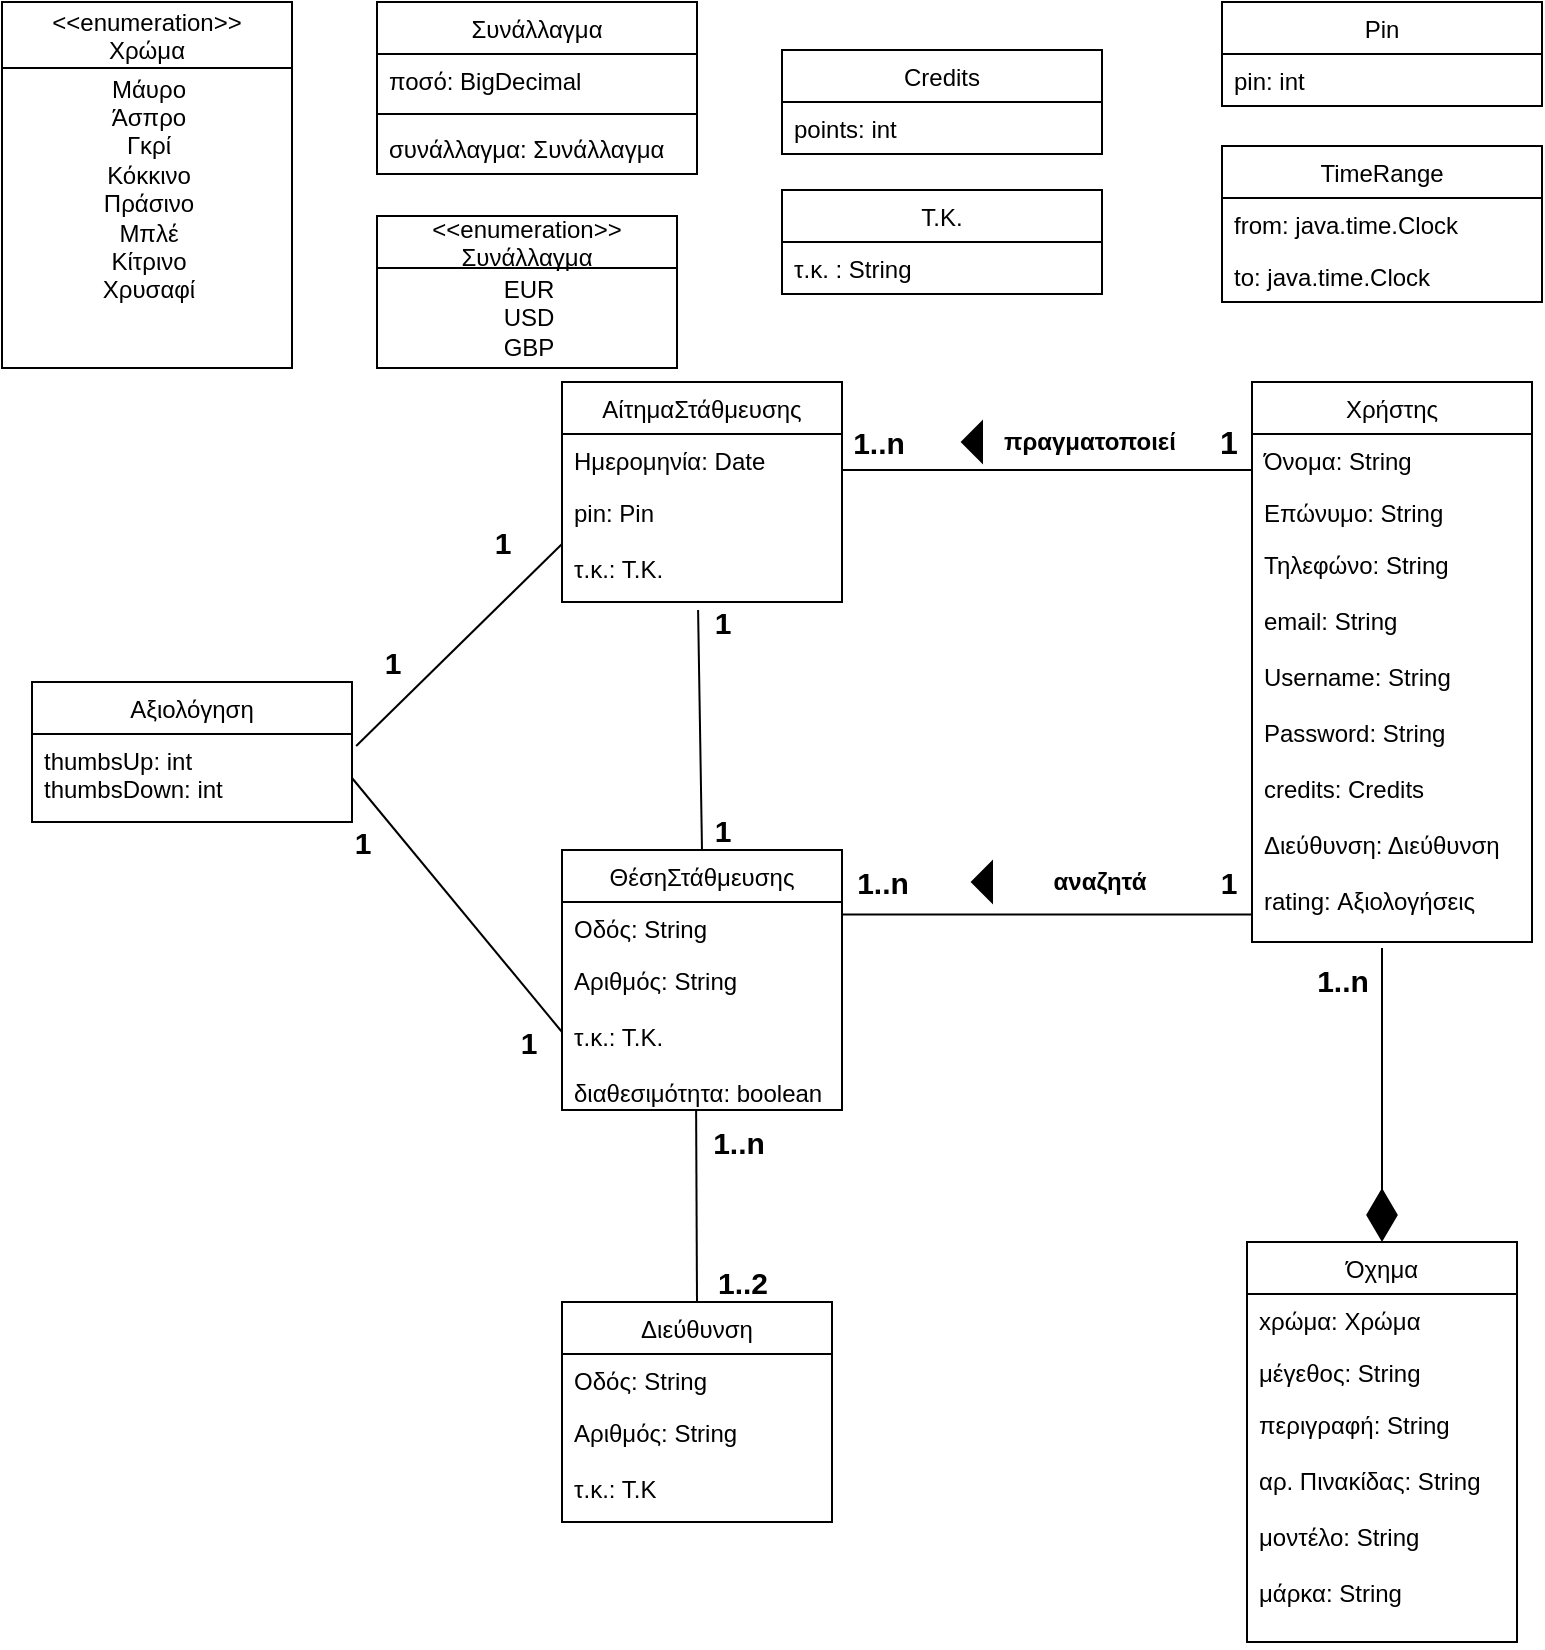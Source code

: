 <mxfile version="13.0.0" type="device"><diagram id="p3vNR0Fv5aj7oPeQbguR" name="Page-1"><mxGraphModel dx="1848" dy="580" grid="1" gridSize="10" guides="1" tooltips="1" connect="1" arrows="1" fold="1" page="1" pageScale="1" pageWidth="850" pageHeight="1100" math="0" shadow="0"><root><mxCell id="0"/><mxCell id="1" parent="0"/><mxCell id="v4aZU96CFd5ZNHS0oLwa-34" value="&lt;b&gt;&lt;font style=&quot;font-size: 15px&quot;&gt;1..n&lt;/font&gt;&lt;/b&gt;" style="text;html=1;align=center;verticalAlign=middle;resizable=0;points=[];autosize=1;" parent="1" vertex="1"><mxGeometry x="-180" y="869" width="40" height="20" as="geometry"/></mxCell><mxCell id="LqJQof9iBtTErvLX_hmt-6" value="&lt;b&gt;&lt;font style=&quot;font-size: 15px&quot;&gt;1..2&lt;/font&gt;&lt;/b&gt;" style="text;html=1;align=center;verticalAlign=middle;resizable=0;points=[];autosize=1;" parent="1" vertex="1"><mxGeometry x="-480" y="1020" width="40" height="20" as="geometry"/></mxCell><mxCell id="LqJQof9iBtTErvLX_hmt-7" value="&lt;b&gt;&lt;font style=&quot;font-size: 15px&quot;&gt;1..n&lt;/font&gt;&lt;/b&gt;" style="text;html=1;align=center;verticalAlign=middle;resizable=0;points=[];autosize=1;" parent="1" vertex="1"><mxGeometry x="-482.5" y="950" width="40" height="20" as="geometry"/></mxCell><mxCell id="LqJQof9iBtTErvLX_hmt-8" value="" style="endArrow=diamondThin;endFill=1;endSize=24;html=1;entryX=0.5;entryY=0;entryDx=0;entryDy=0;" parent="1" edge="1" target="v4aZU96CFd5ZNHS0oLwa-30"><mxGeometry width="160" relative="1" as="geometry"><mxPoint x="-140" y="863" as="sourcePoint"/><mxPoint x="-137.5" y="995" as="targetPoint"/></mxGeometry></mxCell><mxCell id="LqJQof9iBtTErvLX_hmt-9" value="" style="endArrow=none;html=1;exitX=1;exitY=0.241;exitDx=0;exitDy=0;entryX=0;entryY=0.932;entryDx=0;entryDy=0;entryPerimeter=0;exitPerimeter=0;" parent="1" source="LqJQof9iBtTErvLX_hmt-2" edge="1" target="v4aZU96CFd5ZNHS0oLwa-4"><mxGeometry width="50" height="50" relative="1" as="geometry"><mxPoint x="-355" y="846.5" as="sourcePoint"/><mxPoint x="-245" y="844" as="targetPoint"/></mxGeometry></mxCell><mxCell id="LqJQof9iBtTErvLX_hmt-10" value="&lt;b&gt;&lt;font style=&quot;font-size: 15px&quot;&gt;1..n&lt;/font&gt;&lt;/b&gt;" style="text;html=1;align=center;verticalAlign=middle;resizable=0;points=[];autosize=1;" parent="1" vertex="1"><mxGeometry x="-410" y="820" width="40" height="20" as="geometry"/></mxCell><mxCell id="LqJQof9iBtTErvLX_hmt-11" value="&lt;b&gt;&lt;font style=&quot;font-size: 15px&quot;&gt;1&lt;/font&gt;&lt;/b&gt;" style="text;html=1;align=center;verticalAlign=middle;resizable=0;points=[];autosize=1;" parent="1" vertex="1"><mxGeometry x="-227.5" y="820" width="20" height="20" as="geometry"/></mxCell><mxCell id="LqJQof9iBtTErvLX_hmt-15" value="" style="line;strokeWidth=1;fillColor=none;align=left;verticalAlign=middle;spacingTop=-1;spacingLeft=3;spacingRight=3;rotatable=0;labelPosition=right;points=[];portConstraint=eastwest;" parent="1" vertex="1"><mxGeometry x="-410" y="620" width="205" height="8" as="geometry"/></mxCell><mxCell id="LqJQof9iBtTErvLX_hmt-16" value="" style="endArrow=none;html=1;entryX=0.486;entryY=1.069;entryDx=0;entryDy=0;entryPerimeter=0;exitX=0.5;exitY=0;exitDx=0;exitDy=0;" parent="1" source="LqJQof9iBtTErvLX_hmt-1" target="LqJQof9iBtTErvLX_hmt-14" edge="1"><mxGeometry width="50" height="50" relative="1" as="geometry"><mxPoint x="-610" y="790" as="sourcePoint"/><mxPoint x="-560" y="740" as="targetPoint"/></mxGeometry></mxCell><mxCell id="LqJQof9iBtTErvLX_hmt-17" value="" style="endArrow=none;html=1;exitX=0.5;exitY=0;exitDx=0;exitDy=0;entryX=0.479;entryY=1;entryDx=0;entryDy=0;entryPerimeter=0;" parent="1" source="v4aZU96CFd5ZNHS0oLwa-61" target="LqJQof9iBtTErvLX_hmt-3" edge="1"><mxGeometry width="50" height="50" relative="1" as="geometry"><mxPoint x="-380" y="990" as="sourcePoint"/><mxPoint x="-484" y="950" as="targetPoint"/></mxGeometry></mxCell><mxCell id="LqJQof9iBtTErvLX_hmt-18" value="&lt;b&gt;&lt;font style=&quot;font-size: 15px&quot;&gt;1..n&lt;/font&gt;&lt;/b&gt;" style="text;html=1;align=center;verticalAlign=middle;resizable=0;points=[];autosize=1;" parent="1" vertex="1"><mxGeometry x="-412.5" y="600" width="40" height="20" as="geometry"/></mxCell><mxCell id="LqJQof9iBtTErvLX_hmt-19" value="&lt;b&gt;&lt;font style=&quot;font-size: 16px&quot;&gt;1&lt;/font&gt;&lt;/b&gt;" style="text;html=1;align=center;verticalAlign=middle;resizable=0;points=[];autosize=1;" parent="1" vertex="1"><mxGeometry x="-227.5" y="600" width="20" height="20" as="geometry"/></mxCell><mxCell id="LqJQof9iBtTErvLX_hmt-20" value="&lt;b&gt;&lt;font style=&quot;font-size: 15px&quot;&gt;1&lt;/font&gt;&lt;/b&gt;" style="text;html=1;align=center;verticalAlign=middle;resizable=0;points=[];autosize=1;" parent="1" vertex="1"><mxGeometry x="-480" y="794" width="20" height="20" as="geometry"/></mxCell><mxCell id="LqJQof9iBtTErvLX_hmt-21" value="&lt;b&gt;&lt;font style=&quot;font-size: 15px&quot;&gt;1&lt;/font&gt;&lt;/b&gt;" style="text;html=1;align=center;verticalAlign=middle;resizable=0;points=[];autosize=1;" parent="1" vertex="1"><mxGeometry x="-480" y="690" width="20" height="20" as="geometry"/></mxCell><mxCell id="LqJQof9iBtTErvLX_hmt-23" value="" style="endArrow=none;html=1;entryX=0;entryY=0.5;entryDx=0;entryDy=0;exitX=1.013;exitY=0.136;exitDx=0;exitDy=0;exitPerimeter=0;" parent="1" source="4PIJFnOPzDsltj6ah1pM-24" target="LqJQof9iBtTErvLX_hmt-14" edge="1"><mxGeometry width="50" height="50" relative="1" as="geometry"><mxPoint x="-650" y="910" as="sourcePoint"/><mxPoint x="-600" y="860" as="targetPoint"/></mxGeometry></mxCell><mxCell id="LqJQof9iBtTErvLX_hmt-24" value="" style="endArrow=none;html=1;entryX=0;entryY=0.5;entryDx=0;entryDy=0;exitX=1;exitY=0.5;exitDx=0;exitDy=0;" parent="1" source="4PIJFnOPzDsltj6ah1pM-24" target="LqJQof9iBtTErvLX_hmt-3" edge="1"><mxGeometry width="50" height="50" relative="1" as="geometry"><mxPoint x="-670" y="960" as="sourcePoint"/><mxPoint x="-620" y="910" as="targetPoint"/></mxGeometry></mxCell><mxCell id="4PIJFnOPzDsltj6ah1pM-26" value="Pin" style="swimlane;fontStyle=0;childLayout=stackLayout;horizontal=1;startSize=26;fillColor=none;horizontalStack=0;resizeParent=1;resizeParentMax=0;resizeLast=0;collapsible=1;marginBottom=0;" parent="1" vertex="1"><mxGeometry x="-220" y="390" width="160" height="52" as="geometry"/></mxCell><mxCell id="4PIJFnOPzDsltj6ah1pM-27" value="pin: int" style="text;strokeColor=none;fillColor=none;align=left;verticalAlign=top;spacingLeft=4;spacingRight=4;overflow=hidden;rotatable=0;points=[[0,0.5],[1,0.5]];portConstraint=eastwest;" parent="4PIJFnOPzDsltj6ah1pM-26" vertex="1"><mxGeometry y="26" width="160" height="26" as="geometry"/></mxCell><mxCell id="4PIJFnOPzDsltj6ah1pM-10" value="TimeRange" style="swimlane;fontStyle=0;childLayout=stackLayout;horizontal=1;startSize=26;fillColor=none;horizontalStack=0;resizeParent=1;resizeParentMax=0;resizeLast=0;collapsible=1;marginBottom=0;" parent="1" vertex="1"><mxGeometry x="-220" y="462" width="160" height="78" as="geometry"/></mxCell><mxCell id="4PIJFnOPzDsltj6ah1pM-12" value="from: java.time.Clock" style="text;strokeColor=none;fillColor=none;align=left;verticalAlign=top;spacingLeft=4;spacingRight=4;overflow=hidden;rotatable=0;points=[[0,0.5],[1,0.5]];portConstraint=eastwest;" parent="4PIJFnOPzDsltj6ah1pM-10" vertex="1"><mxGeometry y="26" width="160" height="26" as="geometry"/></mxCell><mxCell id="4PIJFnOPzDsltj6ah1pM-13" value="to: java.time.Clock" style="text;strokeColor=none;fillColor=none;align=left;verticalAlign=top;spacingLeft=4;spacingRight=4;overflow=hidden;rotatable=0;points=[[0,0.5],[1,0.5]];portConstraint=eastwest;" parent="4PIJFnOPzDsltj6ah1pM-10" vertex="1"><mxGeometry y="52" width="160" height="26" as="geometry"/></mxCell><mxCell id="v4aZU96CFd5ZNHS0oLwa-69" value="Credits" style="swimlane;fontStyle=0;align=center;verticalAlign=top;childLayout=stackLayout;horizontal=1;startSize=26;horizontalStack=0;resizeParent=1;resizeParentMax=0;resizeLast=0;collapsible=1;marginBottom=0;" parent="1" vertex="1"><mxGeometry x="-440" y="414" width="160" height="52" as="geometry"/></mxCell><mxCell id="v4aZU96CFd5ZNHS0oLwa-70" value="points: int" style="text;strokeColor=none;fillColor=none;align=left;verticalAlign=top;spacingLeft=4;spacingRight=4;overflow=hidden;rotatable=0;points=[[0,0.5],[1,0.5]];portConstraint=eastwest;" parent="v4aZU96CFd5ZNHS0oLwa-69" vertex="1"><mxGeometry y="26" width="160" height="26" as="geometry"/></mxCell><mxCell id="v4aZU96CFd5ZNHS0oLwa-65" value="Τ.Κ." style="swimlane;fontStyle=0;childLayout=stackLayout;horizontal=1;startSize=26;fillColor=none;horizontalStack=0;resizeParent=1;resizeParentMax=0;resizeLast=0;collapsible=1;marginBottom=0;" parent="1" vertex="1"><mxGeometry x="-440" y="484" width="160" height="52" as="geometry"/></mxCell><mxCell id="v4aZU96CFd5ZNHS0oLwa-66" value="τ.κ. : String" style="text;strokeColor=none;fillColor=none;align=left;verticalAlign=top;spacingLeft=4;spacingRight=4;overflow=hidden;rotatable=0;points=[[0,0.5],[1,0.5]];portConstraint=eastwest;" parent="v4aZU96CFd5ZNHS0oLwa-65" vertex="1"><mxGeometry y="26" width="160" height="26" as="geometry"/></mxCell><mxCell id="LqJQof9iBtTErvLX_hmt-12" value="ΑίτημαΣτάθμευσης" style="swimlane;fontStyle=0;childLayout=stackLayout;horizontal=1;startSize=26;fillColor=none;horizontalStack=0;resizeParent=1;resizeParentMax=0;resizeLast=0;collapsible=1;marginBottom=0;" parent="1" vertex="1"><mxGeometry x="-550" y="580" width="140" height="110" as="geometry"/></mxCell><mxCell id="LqJQof9iBtTErvLX_hmt-13" value="Ημερομηνία: Date" style="text;strokeColor=none;fillColor=none;align=left;verticalAlign=top;spacingLeft=4;spacingRight=4;overflow=hidden;rotatable=0;points=[[0,0.5],[1,0.5]];portConstraint=eastwest;" parent="LqJQof9iBtTErvLX_hmt-12" vertex="1"><mxGeometry y="26" width="140" height="26" as="geometry"/></mxCell><mxCell id="LqJQof9iBtTErvLX_hmt-14" value="pin: Pin&#10;&#10;τ.κ.: Τ.Κ.&#10;" style="text;strokeColor=none;fillColor=none;align=left;verticalAlign=top;spacingLeft=4;spacingRight=4;overflow=hidden;rotatable=0;points=[[0,0.5],[1,0.5]];portConstraint=eastwest;" parent="LqJQof9iBtTErvLX_hmt-12" vertex="1"><mxGeometry y="52" width="140" height="58" as="geometry"/></mxCell><mxCell id="LqJQof9iBtTErvLX_hmt-1" value="ΘέσηΣτάθμευσης" style="swimlane;fontStyle=0;childLayout=stackLayout;horizontal=1;startSize=26;fillColor=none;horizontalStack=0;resizeParent=1;resizeParentMax=0;resizeLast=0;collapsible=1;marginBottom=0;" parent="1" vertex="1"><mxGeometry x="-550" y="814" width="140" height="130" as="geometry"/></mxCell><mxCell id="LqJQof9iBtTErvLX_hmt-2" value="Οδός: String" style="text;strokeColor=none;fillColor=none;align=left;verticalAlign=top;spacingLeft=4;spacingRight=4;overflow=hidden;rotatable=0;points=[[0,0.5],[1,0.5]];portConstraint=eastwest;" parent="LqJQof9iBtTErvLX_hmt-1" vertex="1"><mxGeometry y="26" width="140" height="26" as="geometry"/></mxCell><mxCell id="LqJQof9iBtTErvLX_hmt-3" value="Αριθμός: String&#10;&#10;τ.κ.: Τ.Κ.&#10;&#10;διαθεσιμότητα: boolean&#10;" style="text;strokeColor=none;fillColor=none;align=left;verticalAlign=top;spacingLeft=4;spacingRight=4;overflow=hidden;rotatable=0;points=[[0,0.5],[1,0.5]];portConstraint=eastwest;" parent="LqJQof9iBtTErvLX_hmt-1" vertex="1"><mxGeometry y="52" width="140" height="78" as="geometry"/></mxCell><mxCell id="4PIJFnOPzDsltj6ah1pM-23" value="Αξιολόγηση" style="swimlane;fontStyle=0;childLayout=stackLayout;horizontal=1;startSize=26;fillColor=none;horizontalStack=0;resizeParent=1;resizeParentMax=0;resizeLast=0;collapsible=1;marginBottom=0;" parent="1" vertex="1"><mxGeometry x="-815" y="730" width="160" height="70" as="geometry"/></mxCell><mxCell id="4PIJFnOPzDsltj6ah1pM-24" value="thumbsUp: int&#10;thumbsDown: int" style="text;strokeColor=none;fillColor=none;align=left;verticalAlign=top;spacingLeft=4;spacingRight=4;overflow=hidden;rotatable=0;points=[[0,0.5],[1,0.5]];portConstraint=eastwest;" parent="4PIJFnOPzDsltj6ah1pM-23" vertex="1"><mxGeometry y="26" width="160" height="44" as="geometry"/></mxCell><mxCell id="v4aZU96CFd5ZNHS0oLwa-55" value="&lt;&lt;enumeration&gt;&gt;&#10;Χρώμα" style="swimlane;fontStyle=0;childLayout=stackLayout;horizontal=1;startSize=33;fillColor=none;horizontalStack=0;resizeParent=1;resizeParentMax=0;resizeLast=0;collapsible=1;marginBottom=0;" parent="1" vertex="1"><mxGeometry x="-830" y="390" width="145" height="183" as="geometry"/></mxCell><mxCell id="v4aZU96CFd5ZNHS0oLwa-56" value="Μάυρο&lt;br&gt;Άσπρο&lt;br&gt;Γκρί&lt;br&gt;Κόκκινο&lt;br&gt;Πράσινο&lt;br&gt;Μπλέ&lt;br&gt;Κίτρινο&lt;br&gt;Χρυσαφί&lt;br&gt;&lt;br&gt;&lt;br&gt;" style="text;html=1;align=center;verticalAlign=middle;resizable=0;points=[];autosize=1;" parent="v4aZU96CFd5ZNHS0oLwa-55" vertex="1"><mxGeometry y="33" width="145" height="150" as="geometry"/></mxCell><mxCell id="v4aZU96CFd5ZNHS0oLwa-19" value="&lt;&lt;enumeration&gt;&gt;&#10;Συνάλλαγμα" style="swimlane;fontStyle=0;childLayout=stackLayout;horizontal=1;startSize=26;fillColor=none;horizontalStack=0;resizeParent=1;resizeParentMax=0;resizeLast=0;collapsible=1;marginBottom=0;" parent="1" vertex="1"><mxGeometry x="-642.5" y="497" width="150" height="76" as="geometry"/></mxCell><mxCell id="v4aZU96CFd5ZNHS0oLwa-24" value="EUR&lt;br&gt;USD&lt;br&gt;GBP&lt;br&gt;" style="text;html=1;align=center;verticalAlign=middle;resizable=0;points=[];autosize=1;" parent="v4aZU96CFd5ZNHS0oLwa-19" vertex="1"><mxGeometry y="26" width="150" height="50" as="geometry"/></mxCell><mxCell id="v4aZU96CFd5ZNHS0oLwa-10" value="Συνάλλαγμα" style="swimlane;fontStyle=0;align=center;verticalAlign=top;childLayout=stackLayout;horizontal=1;startSize=26;horizontalStack=0;resizeParent=1;resizeParentMax=0;resizeLast=0;collapsible=1;marginBottom=0;" parent="1" vertex="1"><mxGeometry x="-642.5" y="390" width="160" height="86" as="geometry"/></mxCell><mxCell id="v4aZU96CFd5ZNHS0oLwa-11" value="ποσό: BigDecimal" style="text;strokeColor=none;fillColor=none;align=left;verticalAlign=top;spacingLeft=4;spacingRight=4;overflow=hidden;rotatable=0;points=[[0,0.5],[1,0.5]];portConstraint=eastwest;" parent="v4aZU96CFd5ZNHS0oLwa-10" vertex="1"><mxGeometry y="26" width="160" height="26" as="geometry"/></mxCell><mxCell id="v4aZU96CFd5ZNHS0oLwa-12" value="" style="line;strokeWidth=1;fillColor=none;align=left;verticalAlign=middle;spacingTop=-1;spacingLeft=3;spacingRight=3;rotatable=0;labelPosition=right;points=[];portConstraint=eastwest;" parent="v4aZU96CFd5ZNHS0oLwa-10" vertex="1"><mxGeometry y="52" width="160" height="8" as="geometry"/></mxCell><mxCell id="v4aZU96CFd5ZNHS0oLwa-13" value="συνάλλαγμα: Συνάλλαγμα" style="text;strokeColor=none;fillColor=none;align=left;verticalAlign=top;spacingLeft=4;spacingRight=4;overflow=hidden;rotatable=0;points=[[0,0.5],[1,0.5]];portConstraint=eastwest;" parent="v4aZU96CFd5ZNHS0oLwa-10" vertex="1"><mxGeometry y="60" width="160" height="26" as="geometry"/></mxCell><mxCell id="LqJQof9iBtTErvLX_hmt-30" value="&lt;b&gt;&lt;font style=&quot;font-size: 15px&quot;&gt;1&lt;/font&gt;&lt;/b&gt;" style="text;html=1;align=center;verticalAlign=middle;resizable=0;points=[];autosize=1;" parent="1" vertex="1"><mxGeometry x="-590" y="650" width="20" height="20" as="geometry"/></mxCell><mxCell id="LqJQof9iBtTErvLX_hmt-31" value="&lt;b&gt;&lt;font style=&quot;font-size: 15px&quot;&gt;1&lt;/font&gt;&lt;/b&gt;" style="text;html=1;align=center;verticalAlign=middle;resizable=0;points=[];autosize=1;" parent="1" vertex="1"><mxGeometry x="-645" y="710" width="20" height="20" as="geometry"/></mxCell><mxCell id="LqJQof9iBtTErvLX_hmt-32" value="&lt;b&gt;&lt;font style=&quot;font-size: 15px&quot;&gt;1&lt;/font&gt;&lt;/b&gt;" style="text;html=1;align=center;verticalAlign=middle;resizable=0;points=[];autosize=1;" parent="1" vertex="1"><mxGeometry x="-577.5" y="900" width="20" height="20" as="geometry"/></mxCell><mxCell id="LqJQof9iBtTErvLX_hmt-33" value="&lt;b&gt;&lt;font style=&quot;font-size: 15px&quot;&gt;1&lt;/font&gt;&lt;/b&gt;" style="text;html=1;align=center;verticalAlign=middle;resizable=0;points=[];autosize=1;" parent="1" vertex="1"><mxGeometry x="-660" y="800" width="20" height="20" as="geometry"/></mxCell><mxCell id="v4aZU96CFd5ZNHS0oLwa-1" value="Χρήστης" style="swimlane;fontStyle=0;childLayout=stackLayout;horizontal=1;startSize=26;fillColor=none;horizontalStack=0;resizeParent=1;resizeParentMax=0;resizeLast=0;collapsible=1;marginBottom=0;" parent="1" vertex="1"><mxGeometry x="-205" y="580" width="140" height="280" as="geometry"/></mxCell><mxCell id="v4aZU96CFd5ZNHS0oLwa-2" value="Όνομα: String" style="text;strokeColor=none;fillColor=none;align=left;verticalAlign=top;spacingLeft=4;spacingRight=4;overflow=hidden;rotatable=0;points=[[0,0.5],[1,0.5]];portConstraint=eastwest;" parent="v4aZU96CFd5ZNHS0oLwa-1" vertex="1"><mxGeometry y="26" width="140" height="26" as="geometry"/></mxCell><mxCell id="v4aZU96CFd5ZNHS0oLwa-3" value="Επώνυμο: String" style="text;strokeColor=none;fillColor=none;align=left;verticalAlign=top;spacingLeft=4;spacingRight=4;overflow=hidden;rotatable=0;points=[[0,0.5],[1,0.5]];portConstraint=eastwest;" parent="v4aZU96CFd5ZNHS0oLwa-1" vertex="1"><mxGeometry y="52" width="140" height="26" as="geometry"/></mxCell><mxCell id="v4aZU96CFd5ZNHS0oLwa-4" value="Τηλεφώνο: String&#10;&#10;email: String&#10;&#10;Username: String&#10;&#10;Password: String&#10;&#10;credits: Credits&#10;&#10;Διεύθυνση: Διεύθυνση&#10;&#10;rating: Αξιολογήσεις&#10; &#10;" style="text;strokeColor=none;fillColor=none;align=left;verticalAlign=top;spacingLeft=4;spacingRight=4;overflow=hidden;rotatable=0;points=[[0,0.5],[1,0.5]];portConstraint=eastwest;" parent="v4aZU96CFd5ZNHS0oLwa-1" vertex="1"><mxGeometry y="78" width="140" height="202" as="geometry"/></mxCell><mxCell id="v4aZU96CFd5ZNHS0oLwa-30" value="Όχημα" style="swimlane;fontStyle=0;childLayout=stackLayout;horizontal=1;startSize=26;fillColor=none;horizontalStack=0;resizeParent=1;resizeParentMax=0;resizeLast=0;collapsible=1;marginBottom=0;" parent="1" vertex="1"><mxGeometry x="-207.5" y="1010" width="135" height="200" as="geometry"/></mxCell><mxCell id="v4aZU96CFd5ZNHS0oLwa-31" value="xρώμα: Χρώμα" style="text;strokeColor=none;fillColor=none;align=left;verticalAlign=top;spacingLeft=4;spacingRight=4;overflow=hidden;rotatable=0;points=[[0,0.5],[1,0.5]];portConstraint=eastwest;" parent="v4aZU96CFd5ZNHS0oLwa-30" vertex="1"><mxGeometry y="26" width="135" height="26" as="geometry"/></mxCell><mxCell id="v4aZU96CFd5ZNHS0oLwa-32" value="μέγεθος: String" style="text;strokeColor=none;fillColor=none;align=left;verticalAlign=top;spacingLeft=4;spacingRight=4;overflow=hidden;rotatable=0;points=[[0,0.5],[1,0.5]];portConstraint=eastwest;" parent="v4aZU96CFd5ZNHS0oLwa-30" vertex="1"><mxGeometry y="52" width="135" height="26" as="geometry"/></mxCell><mxCell id="v4aZU96CFd5ZNHS0oLwa-33" value="περιγραφή: String&#10;&#10;αρ. Πινακίδας: String&#10;&#10;μοντέλο: String&#10;&#10;μάρκα: String&#10;" style="text;strokeColor=none;fillColor=none;align=left;verticalAlign=top;spacingLeft=4;spacingRight=4;overflow=hidden;rotatable=0;points=[[0,0.5],[1,0.5]];portConstraint=eastwest;" parent="v4aZU96CFd5ZNHS0oLwa-30" vertex="1"><mxGeometry y="78" width="135" height="122" as="geometry"/></mxCell><mxCell id="Aq8ZXx-2QTbzWO9Frv2s-1" value="πραγματοποιεί" style="text;html=1;strokeColor=none;fillColor=none;align=center;verticalAlign=middle;whiteSpace=wrap;rounded=0;fontStyle=1" vertex="1" parent="1"><mxGeometry x="-340" y="600" width="107.5" height="20" as="geometry"/></mxCell><mxCell id="Aq8ZXx-2QTbzWO9Frv2s-4" value="" style="triangle;whiteSpace=wrap;html=1;fillColor=#000000;rotation=-180;" vertex="1" parent="1"><mxGeometry x="-350" y="600" width="10" height="20" as="geometry"/></mxCell><mxCell id="Aq8ZXx-2QTbzWO9Frv2s-63" value="αναζητά" style="text;html=1;strokeColor=none;fillColor=none;align=center;verticalAlign=middle;whiteSpace=wrap;rounded=0;fontStyle=1" vertex="1" parent="1"><mxGeometry x="-335" y="820" width="107.5" height="20" as="geometry"/></mxCell><mxCell id="Aq8ZXx-2QTbzWO9Frv2s-64" value="" style="triangle;whiteSpace=wrap;html=1;fillColor=#000000;rotation=-180;" vertex="1" parent="1"><mxGeometry x="-345" y="820" width="10" height="20" as="geometry"/></mxCell><mxCell id="v4aZU96CFd5ZNHS0oLwa-61" value="Διεύθυνση" style="swimlane;fontStyle=0;childLayout=stackLayout;horizontal=1;startSize=26;fillColor=none;horizontalStack=0;resizeParent=1;resizeParentMax=0;resizeLast=0;collapsible=1;marginBottom=0;" parent="1" vertex="1"><mxGeometry x="-550" y="1040" width="135" height="110" as="geometry"/></mxCell><mxCell id="v4aZU96CFd5ZNHS0oLwa-62" value="Οδός: String" style="text;strokeColor=none;fillColor=none;align=left;verticalAlign=top;spacingLeft=4;spacingRight=4;overflow=hidden;rotatable=0;points=[[0,0.5],[1,0.5]];portConstraint=eastwest;" parent="v4aZU96CFd5ZNHS0oLwa-61" vertex="1"><mxGeometry y="26" width="135" height="26" as="geometry"/></mxCell><mxCell id="v4aZU96CFd5ZNHS0oLwa-63" value="Αριθμός: String&#10;&#10;τ.κ.: Τ.Κ&#10;" style="text;strokeColor=none;fillColor=none;align=left;verticalAlign=top;spacingLeft=4;spacingRight=4;overflow=hidden;rotatable=0;points=[[0,0.5],[1,0.5]];portConstraint=eastwest;" parent="v4aZU96CFd5ZNHS0oLwa-61" vertex="1"><mxGeometry y="52" width="135" height="58" as="geometry"/></mxCell></root></mxGraphModel></diagram></mxfile>